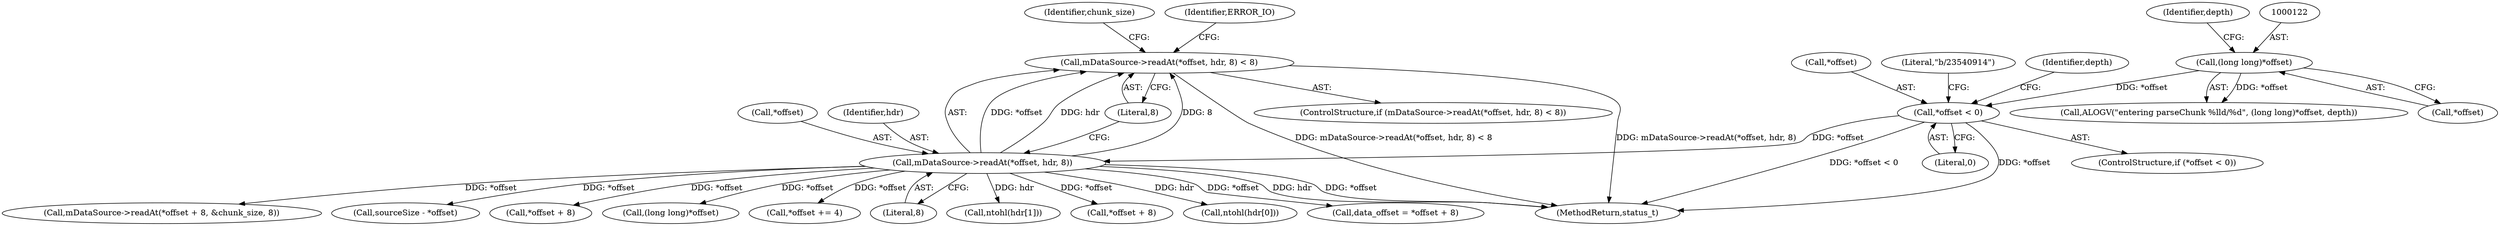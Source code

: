 digraph "0_Android_8a3a2f6ea7defe1a81bb32b3c9f3537f84749b9d@API" {
"1000147" [label="(Call,mDataSource->readAt(*offset, hdr, 8) < 8)"];
"1000148" [label="(Call,mDataSource->readAt(*offset, hdr, 8))"];
"1000127" [label="(Call,*offset < 0)"];
"1000121" [label="(Call,(long long)*offset)"];
"1000130" [label="(Literal,0)"];
"1000123" [label="(Call,*offset)"];
"1000146" [label="(ControlStructure,if (mDataSource->readAt(*offset, hdr, 8) < 8))"];
"1000172" [label="(Call,data_offset = *offset + 8)"];
"1000185" [label="(Call,mDataSource->readAt(*offset + 8, &chunk_size, 8))"];
"1000232" [label="(Call,sourceSize - *offset)"];
"1000186" [label="(Call,*offset + 8)"];
"1000119" [label="(Call,ALOGV(\"entering parseChunk %lld/%d\", (long long)*offset, depth))"];
"1000265" [label="(Call,(long long)*offset)"];
"1000244" [label="(Call,*offset += 4)"];
"1000152" [label="(Literal,8)"];
"1000147" [label="(Call,mDataSource->readAt(*offset, hdr, 8) < 8)"];
"1000126" [label="(ControlStructure,if (*offset < 0))"];
"1000127" [label="(Call,*offset < 0)"];
"1000148" [label="(Call,mDataSource->readAt(*offset, hdr, 8))"];
"1000159" [label="(Identifier,chunk_size)"];
"1000167" [label="(Call,ntohl(hdr[1]))"];
"1000125" [label="(Identifier,depth)"];
"1000138" [label="(Identifier,depth)"];
"1000174" [label="(Call,*offset + 8)"];
"1000128" [label="(Call,*offset)"];
"1000153" [label="(Literal,8)"];
"1000156" [label="(Identifier,ERROR_IO)"];
"1000149" [label="(Call,*offset)"];
"1000151" [label="(Identifier,hdr)"];
"1000133" [label="(Literal,\"b/23540914\")"];
"1000160" [label="(Call,ntohl(hdr[0]))"];
"1000121" [label="(Call,(long long)*offset)"];
"1003903" [label="(MethodReturn,status_t)"];
"1000147" -> "1000146"  [label="AST: "];
"1000147" -> "1000153"  [label="CFG: "];
"1000148" -> "1000147"  [label="AST: "];
"1000153" -> "1000147"  [label="AST: "];
"1000156" -> "1000147"  [label="CFG: "];
"1000159" -> "1000147"  [label="CFG: "];
"1000147" -> "1003903"  [label="DDG: mDataSource->readAt(*offset, hdr, 8)"];
"1000147" -> "1003903"  [label="DDG: mDataSource->readAt(*offset, hdr, 8) < 8"];
"1000148" -> "1000147"  [label="DDG: *offset"];
"1000148" -> "1000147"  [label="DDG: hdr"];
"1000148" -> "1000147"  [label="DDG: 8"];
"1000148" -> "1000152"  [label="CFG: "];
"1000149" -> "1000148"  [label="AST: "];
"1000151" -> "1000148"  [label="AST: "];
"1000152" -> "1000148"  [label="AST: "];
"1000153" -> "1000148"  [label="CFG: "];
"1000148" -> "1003903"  [label="DDG: hdr"];
"1000148" -> "1003903"  [label="DDG: *offset"];
"1000127" -> "1000148"  [label="DDG: *offset"];
"1000148" -> "1000160"  [label="DDG: hdr"];
"1000148" -> "1000167"  [label="DDG: hdr"];
"1000148" -> "1000172"  [label="DDG: *offset"];
"1000148" -> "1000174"  [label="DDG: *offset"];
"1000148" -> "1000185"  [label="DDG: *offset"];
"1000148" -> "1000186"  [label="DDG: *offset"];
"1000148" -> "1000232"  [label="DDG: *offset"];
"1000148" -> "1000244"  [label="DDG: *offset"];
"1000148" -> "1000265"  [label="DDG: *offset"];
"1000127" -> "1000126"  [label="AST: "];
"1000127" -> "1000130"  [label="CFG: "];
"1000128" -> "1000127"  [label="AST: "];
"1000130" -> "1000127"  [label="AST: "];
"1000133" -> "1000127"  [label="CFG: "];
"1000138" -> "1000127"  [label="CFG: "];
"1000127" -> "1003903"  [label="DDG: *offset < 0"];
"1000127" -> "1003903"  [label="DDG: *offset"];
"1000121" -> "1000127"  [label="DDG: *offset"];
"1000121" -> "1000119"  [label="AST: "];
"1000121" -> "1000123"  [label="CFG: "];
"1000122" -> "1000121"  [label="AST: "];
"1000123" -> "1000121"  [label="AST: "];
"1000125" -> "1000121"  [label="CFG: "];
"1000121" -> "1000119"  [label="DDG: *offset"];
}
